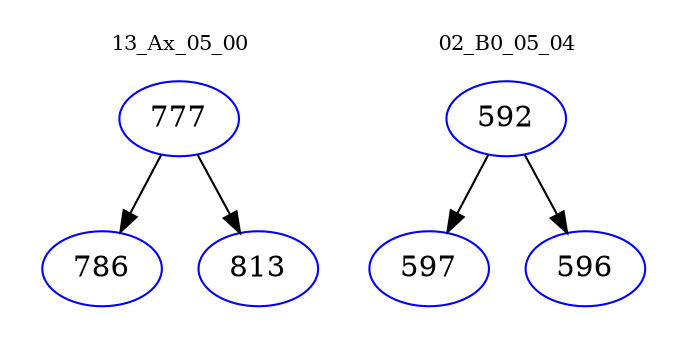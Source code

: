 digraph{
subgraph cluster_0 {
color = white
label = "13_Ax_05_00";
fontsize=10;
T0_777 [label="777", color="blue"]
T0_777 -> T0_786 [color="black"]
T0_786 [label="786", color="blue"]
T0_777 -> T0_813 [color="black"]
T0_813 [label="813", color="blue"]
}
subgraph cluster_1 {
color = white
label = "02_B0_05_04";
fontsize=10;
T1_592 [label="592", color="blue"]
T1_592 -> T1_597 [color="black"]
T1_597 [label="597", color="blue"]
T1_592 -> T1_596 [color="black"]
T1_596 [label="596", color="blue"]
}
}
